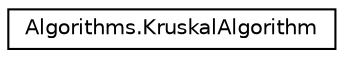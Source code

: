 digraph "Graphical Class Hierarchy"
{
 // INTERACTIVE_SVG=YES
 // LATEX_PDF_SIZE
  edge [fontname="Helvetica",fontsize="10",labelfontname="Helvetica",labelfontsize="10"];
  node [fontname="Helvetica",fontsize="10",shape=record];
  rankdir="LR";
  Node0 [label="Algorithms.KruskalAlgorithm",height=0.2,width=0.4,color="black", fillcolor="white", style="filled",URL="$d3/de7/a00039.html",tooltip="Implements Kruskal's algorithm for finding the minimum spanning tree of a given graph represented as ..."];
}
